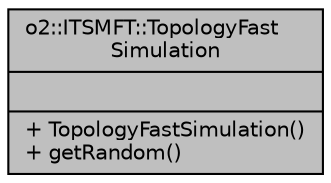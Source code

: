 digraph "o2::ITSMFT::TopologyFastSimulation"
{
 // INTERACTIVE_SVG=YES
  bgcolor="transparent";
  edge [fontname="Helvetica",fontsize="10",labelfontname="Helvetica",labelfontsize="10"];
  node [fontname="Helvetica",fontsize="10",shape=record];
  Node1 [label="{o2::ITSMFT::TopologyFast\lSimulation\n||+ TopologyFastSimulation()\l+ getRandom()\l}",height=0.2,width=0.4,color="black", fillcolor="grey75", style="filled" fontcolor="black"];
}
